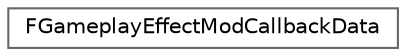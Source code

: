 digraph "Graphical Class Hierarchy"
{
 // INTERACTIVE_SVG=YES
 // LATEX_PDF_SIZE
  bgcolor="transparent";
  edge [fontname=Helvetica,fontsize=10,labelfontname=Helvetica,labelfontsize=10];
  node [fontname=Helvetica,fontsize=10,shape=box,height=0.2,width=0.4];
  rankdir="LR";
  Node0 [id="Node000000",label="FGameplayEffectModCallbackData",height=0.2,width=0.4,color="grey40", fillcolor="white", style="filled",URL="$d8/dde/structFGameplayEffectModCallbackData.html",tooltip=" "];
}
